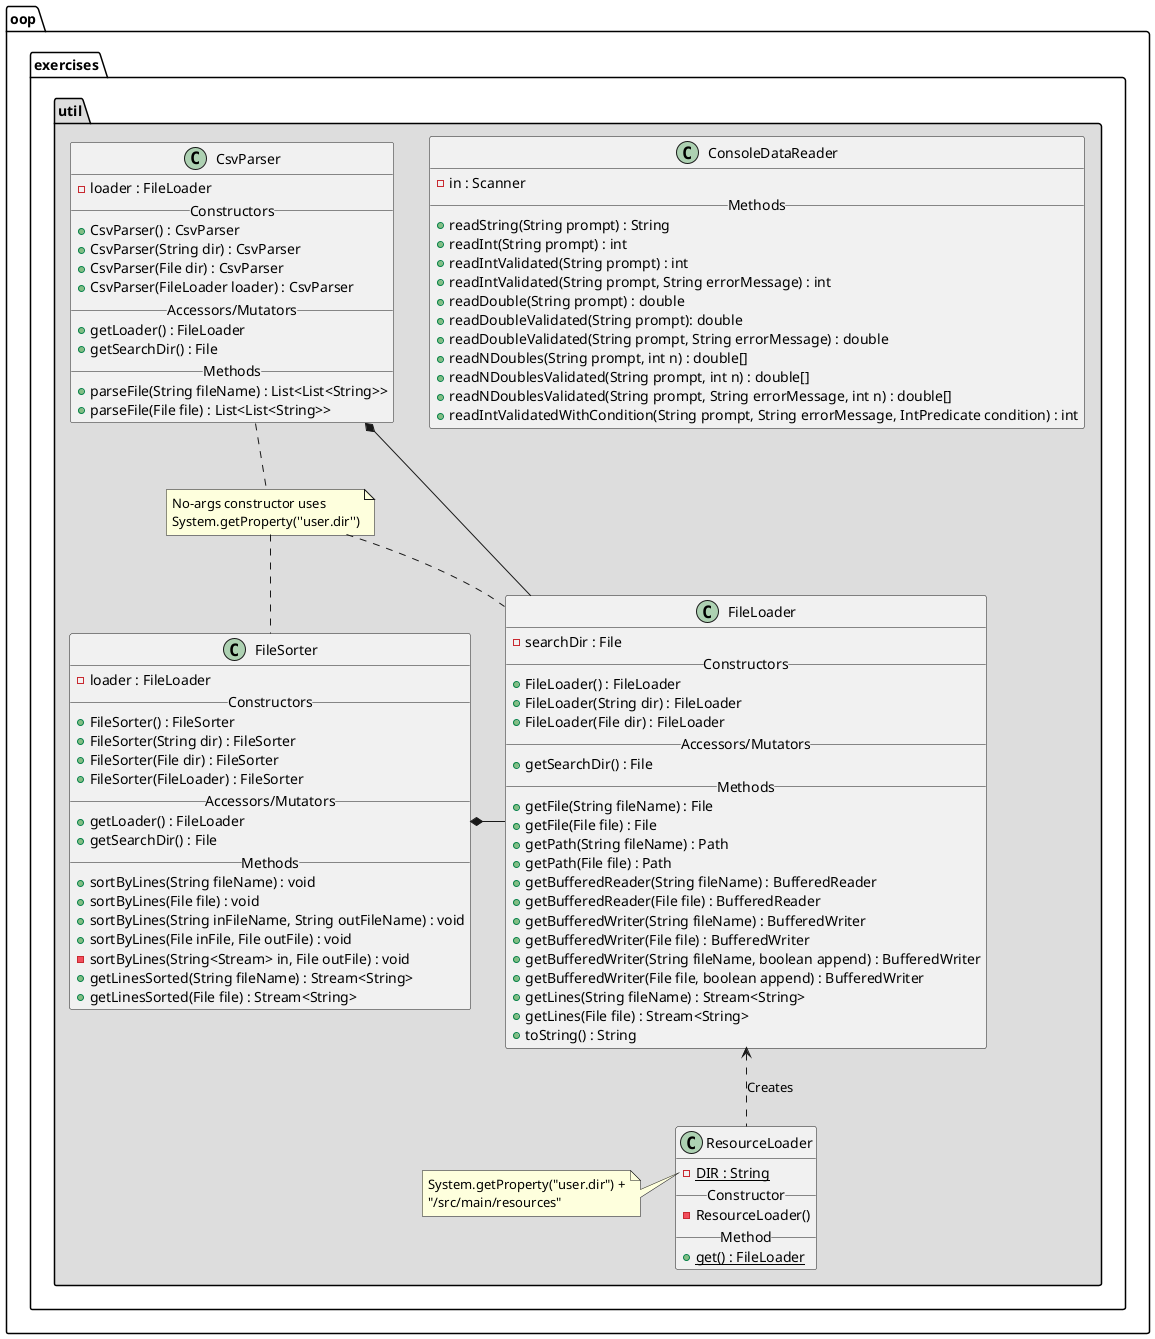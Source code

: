 @startuml

package oop.exercises.util #DDDDDD {

    class FileLoader {
        - searchDir : File
        __Constructors__
        + FileLoader() : FileLoader
        + FileLoader(String dir) : FileLoader
        + FileLoader(File dir) : FileLoader
        __Accessors/Mutators__
        + getSearchDir() : File
        __Methods__
        + getFile(String fileName) : File
        + getFile(File file) : File
        + getPath(String fileName) : Path
        + getPath(File file) : Path
        + getBufferedReader(String fileName) : BufferedReader
        + getBufferedReader(File file) : BufferedReader
        + getBufferedWriter(String fileName) : BufferedWriter
        + getBufferedWriter(File file) : BufferedWriter
        + getBufferedWriter(String fileName, boolean append) : BufferedWriter
        + getBufferedWriter(File file, boolean append) : BufferedWriter
        + getLines(String fileName) : Stream<String>
        + getLines(File file) : Stream<String>
        + toString() : String
    }

    class ResourceLoader {
        - {static} DIR : String
        __Constructor__
        - ResourceLoader()
        __Method__
        + {static} get() : FileLoader
    }

    class FileSorter {
        - loader : FileLoader
        __Constructors__
        + FileSorter() : FileSorter
        + FileSorter(String dir) : FileSorter
        + FileSorter(File dir) : FileSorter
        + FileSorter(FileLoader) : FileSorter
        __Accessors/Mutators__
        + getLoader() : FileLoader
        + getSearchDir() : File
        __Methods__
        + sortByLines(String fileName) : void
        + sortByLines(File file) : void
        + sortByLines(String inFileName, String outFileName) : void
        + sortByLines(File inFile, File outFile) : void
        - sortByLines(String<Stream> in, File outFile) : void
        + getLinesSorted(String fileName) : Stream<String>
        + getLinesSorted(File file) : Stream<String>
    }

    class ConsoleDataReader {
        - in : Scanner
        __Methods__
        + readString(String prompt) : String
        + readInt(String prompt) : int
        + readIntValidated(String prompt) : int
        + readIntValidated(String prompt, String errorMessage) : int
        + readDouble(String prompt) : double
        + readDoubleValidated(String prompt): double
        + readDoubleValidated(String prompt, String errorMessage) : double
        + readNDoubles(String prompt, int n) : double[]
        + readNDoublesValidated(String prompt, int n) : double[]
        + readNDoublesValidated(String prompt, String errorMessage, int n) : double[]
        + readIntValidatedWithCondition(String prompt, String errorMessage, IntPredicate condition) : int
    }

      class CsvParser {
            - loader : FileLoader
            __Constructors__
            + CsvParser() : CsvParser
            + CsvParser(String dir) : CsvParser
            + CsvParser(File dir) : CsvParser
            + CsvParser(FileLoader loader) : CsvParser
            __Accessors/Mutators__
            + getLoader() : FileLoader
            + getSearchDir() : File
            __Methods__
            + parseFile(String fileName) : List<List<String>>
            + parseFile(File file) : List<List<String>>
        }

    FileLoader <.. ResourceLoader : "Creates"
    FileSorter *- FileLoader
    CsvParser *-- FileLoader

    note "No-args constructor uses\nSystem.getProperty(''user.dir'')" as emptyConstructorNote
    CsvParser .. emptyConstructorNote
    emptyConstructorNote .. FileSorter
    emptyConstructorNote .. FileLoader


    note left of ResourceLoader::DIR
        System.getProperty("user.dir") +
        "/src/main/resources"
    end note
}
@enduml